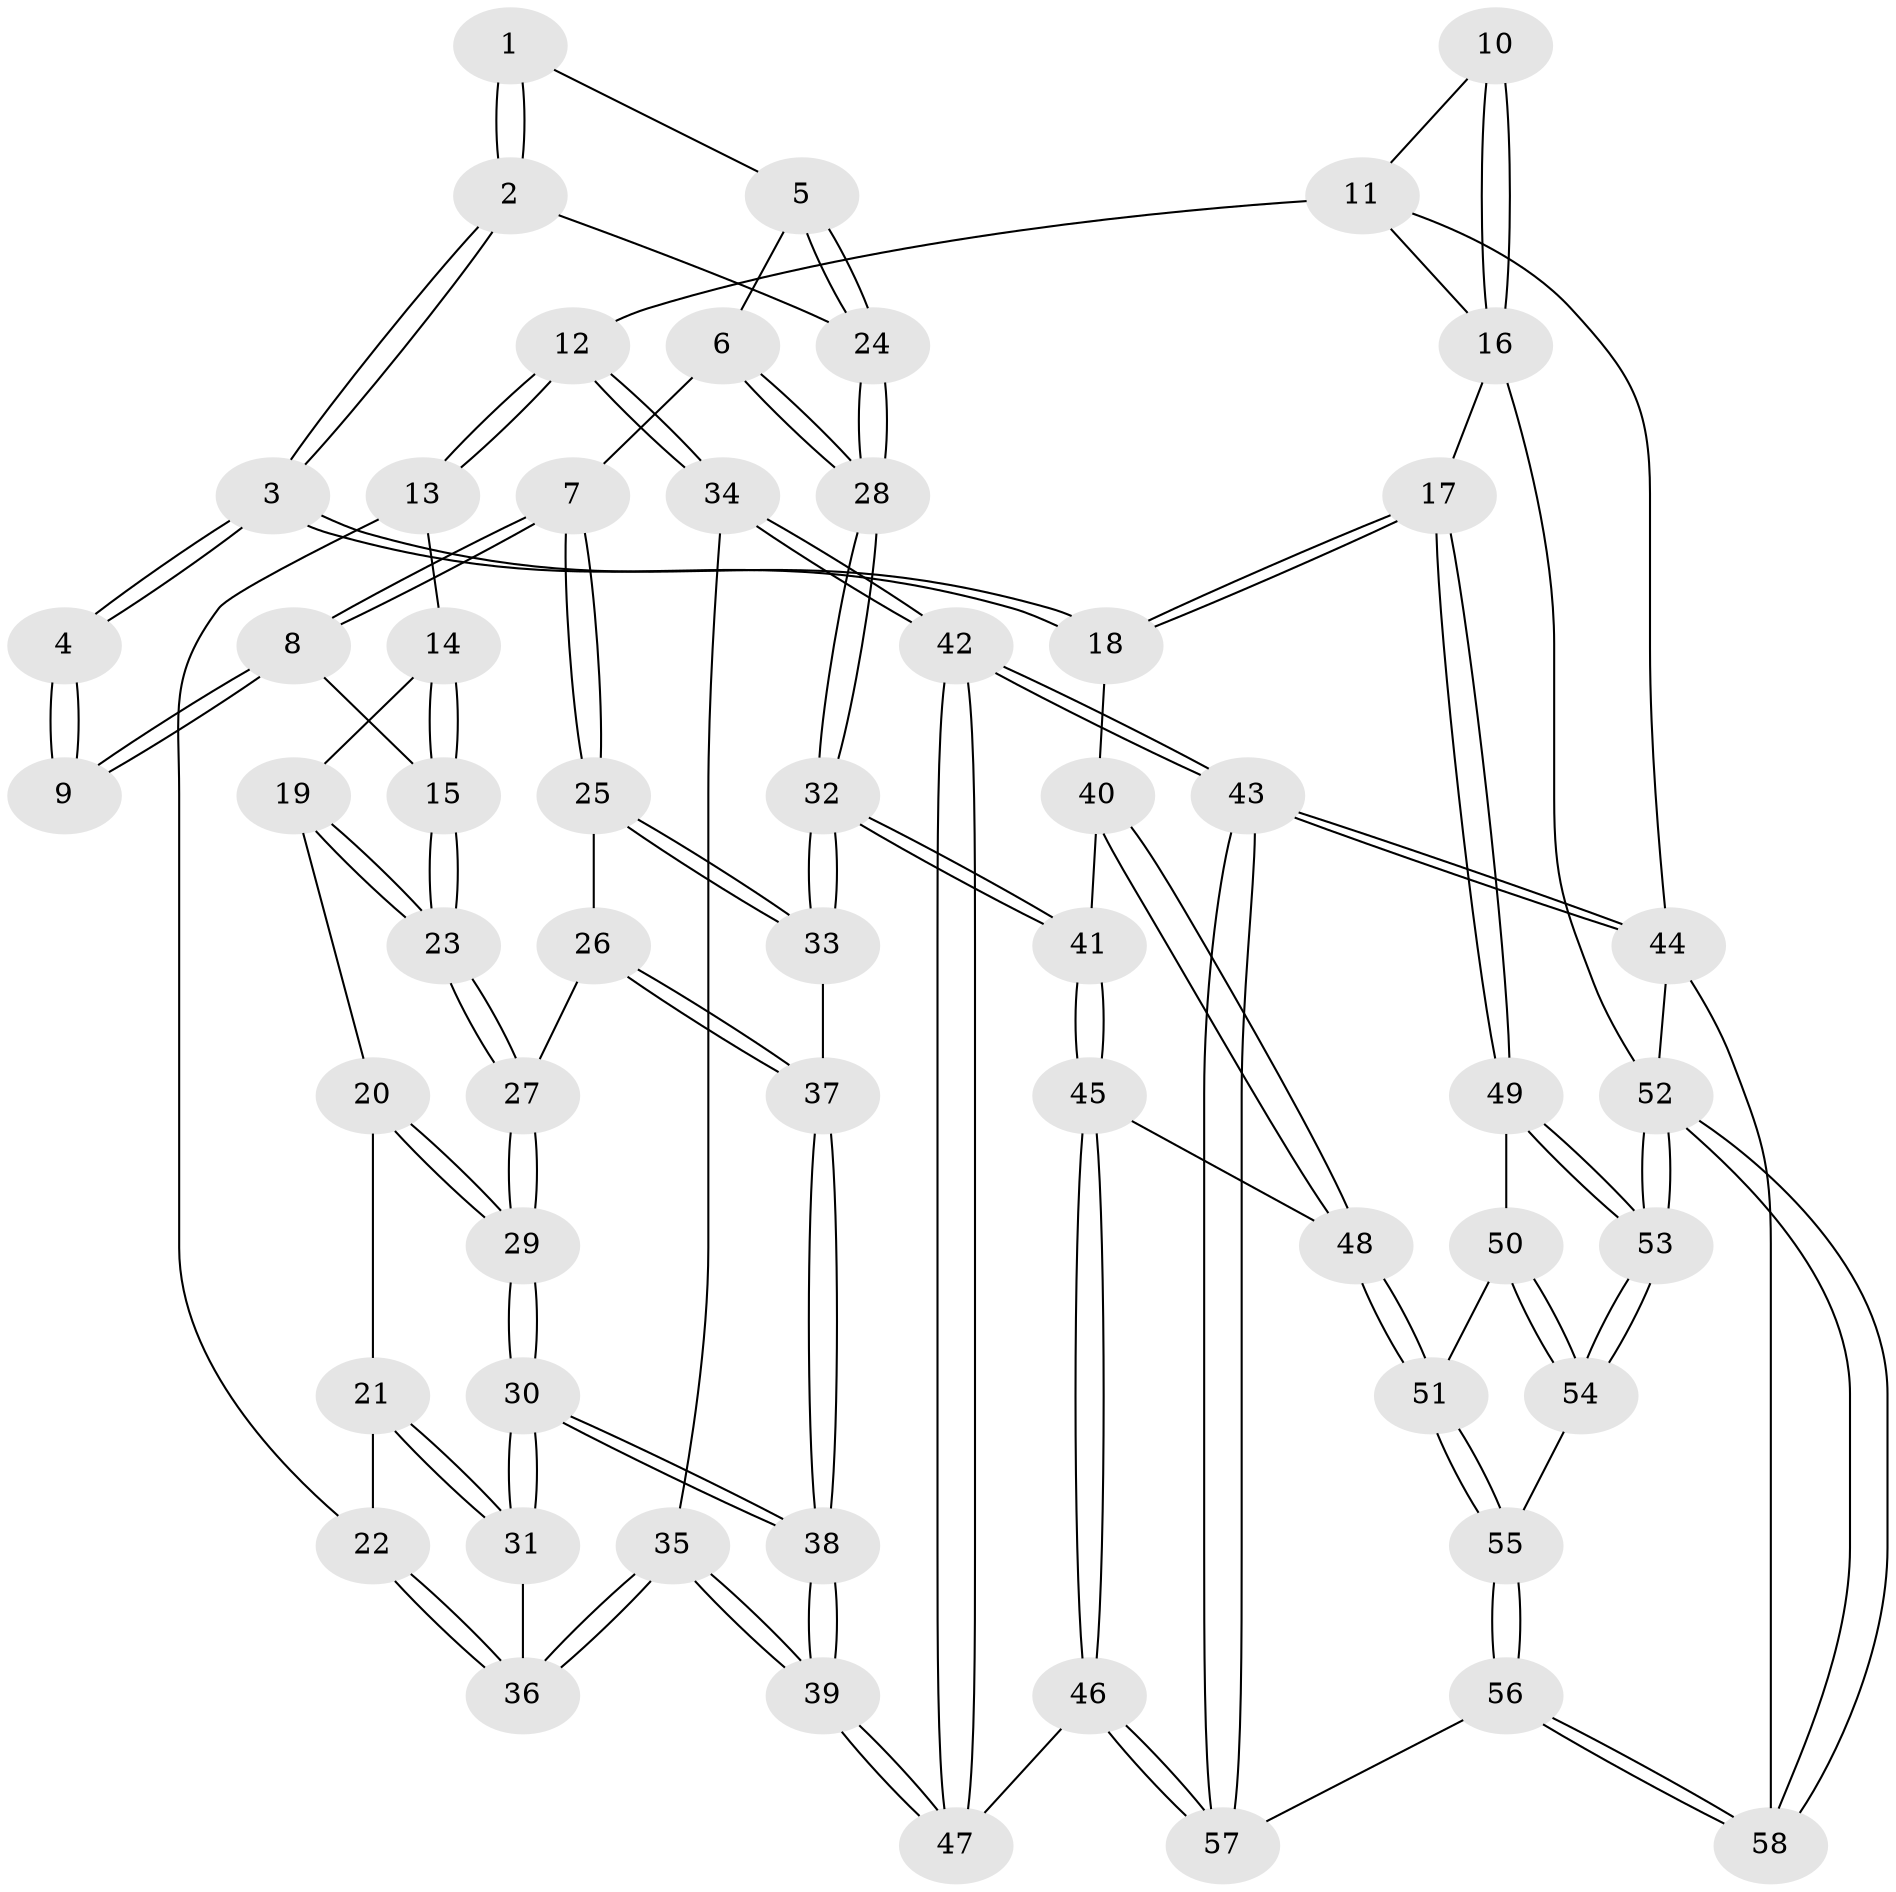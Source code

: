 // Generated by graph-tools (version 1.1) at 2025/03/03/09/25 03:03:11]
// undirected, 58 vertices, 142 edges
graph export_dot {
graph [start="1"]
  node [color=gray90,style=filled];
  1 [pos="+0.7288253339755036+0.19661425234436203"];
  2 [pos="+0.8376429274429051+0.31720440586773496"];
  3 [pos="+1+0.338971626340446"];
  4 [pos="+0.6414118863769547+0.00843764733222442"];
  5 [pos="+0.6971495218457214+0.28046911038168043"];
  6 [pos="+0.6690148096293232+0.2796062636992152"];
  7 [pos="+0.5616036318815076+0.21993011315792121"];
  8 [pos="+0.49390741335444976+0.08309521432973958"];
  9 [pos="+0.5660289536179883+0"];
  10 [pos="+0.576306948675334+0"];
  11 [pos="+0+0"];
  12 [pos="+0+0"];
  13 [pos="+0.16013077508491647+0.15123435685942105"];
  14 [pos="+0.1695597609122851+0.15227516047082462"];
  15 [pos="+0.4526619435768954+0.11480582673210793"];
  16 [pos="+1+0"];
  17 [pos="+1+0.34226064662344785"];
  18 [pos="+1+0.3457387305229436"];
  19 [pos="+0.24363605964058616+0.2689958945003617"];
  20 [pos="+0.2524656241421632+0.30701468465444115"];
  21 [pos="+0.23564177574899323+0.3164224729806188"];
  22 [pos="+0.13102870647551787+0.2814798495687891"];
  23 [pos="+0.4003367366584304+0.2411286381306721"];
  24 [pos="+0.8353147902382307+0.31741824530080776"];
  25 [pos="+0.5636833422799875+0.37565989341123585"];
  26 [pos="+0.4444002149391537+0.34336659338890146"];
  27 [pos="+0.3903497531868075+0.27311735924329894"];
  28 [pos="+0.6764455032349506+0.3972117924862152"];
  29 [pos="+0.3425911988764944+0.34297021294082963"];
  30 [pos="+0.31039426942149007+0.533799141573676"];
  31 [pos="+0.2011918963134953+0.38835237389519983"];
  32 [pos="+0.6255836836868353+0.45983580237703003"];
  33 [pos="+0.565927045804277+0.388132907704256"];
  34 [pos="+0+0.4306853512787038"];
  35 [pos="+0+0.4346151459684668"];
  36 [pos="+0.10513456938445688+0.33463085759262073"];
  37 [pos="+0.4642403848571733+0.4180441481769889"];
  38 [pos="+0.3138734897994622+0.5560517256666615"];
  39 [pos="+0.30552655969971243+0.6444317538796637"];
  40 [pos="+0.8510448030611754+0.47725291836518946"];
  41 [pos="+0.6262043090020238+0.46365232848529575"];
  42 [pos="+0+0.8239025586534411"];
  43 [pos="+0+1"];
  44 [pos="+0+1"];
  45 [pos="+0.613824995368968+0.5058602022702162"];
  46 [pos="+0.3263945966471677+0.6832714846548447"];
  47 [pos="+0.3154350014906334+0.6713924623814018"];
  48 [pos="+0.7464949476206308+0.6681821111102041"];
  49 [pos="+1+0.49773431383023026"];
  50 [pos="+1+0.5158794763573629"];
  51 [pos="+0.753095569566895+0.7265150830914978"];
  52 [pos="+1+1"];
  53 [pos="+1+1"];
  54 [pos="+0.8463549698057887+0.810875084172984"];
  55 [pos="+0.7402456181474232+0.7968862391244995"];
  56 [pos="+0.5364267394647568+0.9750959663407861"];
  57 [pos="+0.36203279340076683+0.7723264894744447"];
  58 [pos="+0.5406191324221584+1"];
  1 -- 2;
  1 -- 2;
  1 -- 5;
  2 -- 3;
  2 -- 3;
  2 -- 24;
  3 -- 4;
  3 -- 4;
  3 -- 18;
  3 -- 18;
  4 -- 9;
  4 -- 9;
  5 -- 6;
  5 -- 24;
  5 -- 24;
  6 -- 7;
  6 -- 28;
  6 -- 28;
  7 -- 8;
  7 -- 8;
  7 -- 25;
  7 -- 25;
  8 -- 9;
  8 -- 9;
  8 -- 15;
  10 -- 11;
  10 -- 16;
  10 -- 16;
  11 -- 12;
  11 -- 16;
  11 -- 44;
  12 -- 13;
  12 -- 13;
  12 -- 34;
  12 -- 34;
  13 -- 14;
  13 -- 22;
  14 -- 15;
  14 -- 15;
  14 -- 19;
  15 -- 23;
  15 -- 23;
  16 -- 17;
  16 -- 52;
  17 -- 18;
  17 -- 18;
  17 -- 49;
  17 -- 49;
  18 -- 40;
  19 -- 20;
  19 -- 23;
  19 -- 23;
  20 -- 21;
  20 -- 29;
  20 -- 29;
  21 -- 22;
  21 -- 31;
  21 -- 31;
  22 -- 36;
  22 -- 36;
  23 -- 27;
  23 -- 27;
  24 -- 28;
  24 -- 28;
  25 -- 26;
  25 -- 33;
  25 -- 33;
  26 -- 27;
  26 -- 37;
  26 -- 37;
  27 -- 29;
  27 -- 29;
  28 -- 32;
  28 -- 32;
  29 -- 30;
  29 -- 30;
  30 -- 31;
  30 -- 31;
  30 -- 38;
  30 -- 38;
  31 -- 36;
  32 -- 33;
  32 -- 33;
  32 -- 41;
  32 -- 41;
  33 -- 37;
  34 -- 35;
  34 -- 42;
  34 -- 42;
  35 -- 36;
  35 -- 36;
  35 -- 39;
  35 -- 39;
  37 -- 38;
  37 -- 38;
  38 -- 39;
  38 -- 39;
  39 -- 47;
  39 -- 47;
  40 -- 41;
  40 -- 48;
  40 -- 48;
  41 -- 45;
  41 -- 45;
  42 -- 43;
  42 -- 43;
  42 -- 47;
  42 -- 47;
  43 -- 44;
  43 -- 44;
  43 -- 57;
  43 -- 57;
  44 -- 58;
  44 -- 52;
  45 -- 46;
  45 -- 46;
  45 -- 48;
  46 -- 47;
  46 -- 57;
  46 -- 57;
  48 -- 51;
  48 -- 51;
  49 -- 50;
  49 -- 53;
  49 -- 53;
  50 -- 51;
  50 -- 54;
  50 -- 54;
  51 -- 55;
  51 -- 55;
  52 -- 53;
  52 -- 53;
  52 -- 58;
  52 -- 58;
  53 -- 54;
  53 -- 54;
  54 -- 55;
  55 -- 56;
  55 -- 56;
  56 -- 57;
  56 -- 58;
  56 -- 58;
}
